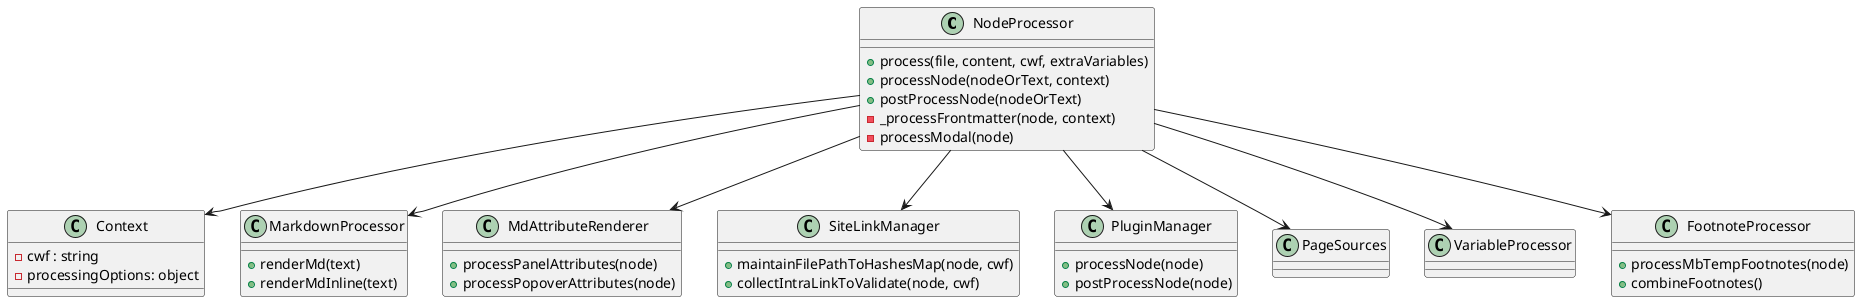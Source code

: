 @startuml
class NodeProcessor {
  +process(file, content, cwf, extraVariables)
  +processNode(nodeOrText, context)
  +postProcessNode(nodeOrText)
  -_processFrontmatter(node, context)
  -processModal(node)
}

class Context {
  -cwf : string
  -processingOptions: object
}

class MarkdownProcessor {
  +renderMd(text)
  +renderMdInline(text)
}

class MdAttributeRenderer {
  +processPanelAttributes(node)
  +processPopoverAttributes(node)
}

class SiteLinkManager {
  +maintainFilePathToHashesMap(node, cwf)
  +collectIntraLinkToValidate(node, cwf)
}

class PluginManager {
  +processNode(node)
  +postProcessNode(node)
}

class PageSources {}
class VariableProcessor {}
class FootnoteProcessor {
  +processMbTempFootnotes(node)
  +combineFootnotes()
}

NodeProcessor --> Context
NodeProcessor --> MarkdownProcessor
NodeProcessor --> MdAttributeRenderer
NodeProcessor --> SiteLinkManager
NodeProcessor --> PluginManager
NodeProcessor --> PageSources
NodeProcessor --> VariableProcessor
NodeProcessor --> FootnoteProcessor

@enduml


